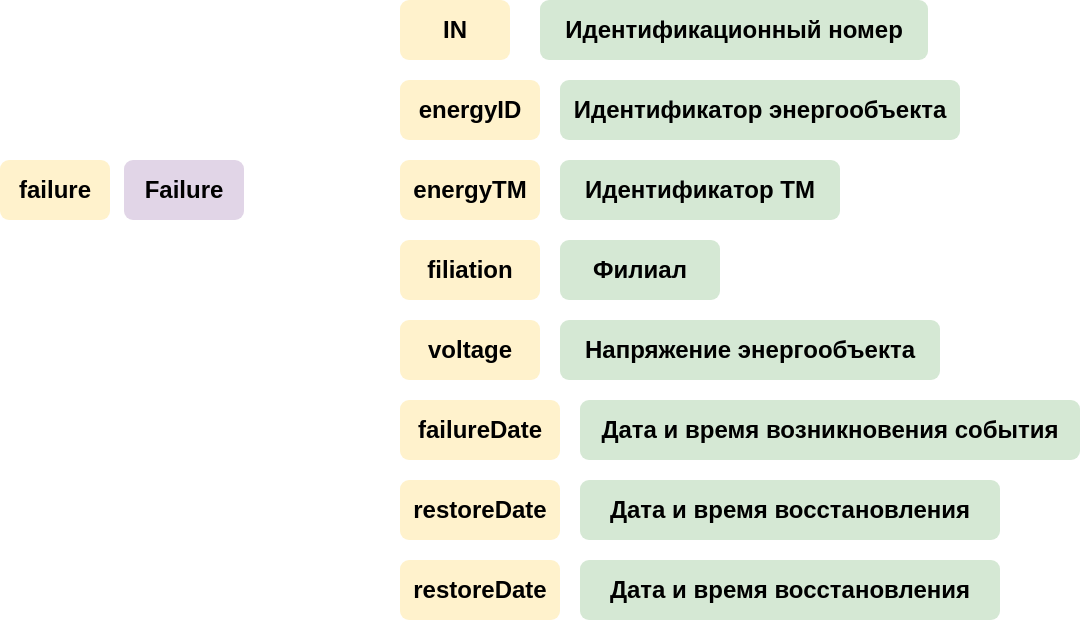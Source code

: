 <mxfile version="22.1.4" type="github">
  <diagram name="Page-1" id="HGPwwvY6KHSOpUENS4j6">
    <mxGraphModel dx="1725" dy="-766" grid="1" gridSize="10" guides="1" tooltips="1" connect="1" arrows="1" fold="1" page="1" pageScale="1" pageWidth="827" pageHeight="1169" math="0" shadow="0">
      <root>
        <mxCell id="0" />
        <mxCell id="1" parent="0" />
        <mxCell id="3-tNHXex5kVf7vj3LztI-1" value="failure" style="rounded=1;whiteSpace=wrap;html=1;fillColor=#fff2cc;strokeColor=none;fontStyle=1" vertex="1" parent="1">
          <mxGeometry x="-760" y="1450" width="55" height="30" as="geometry" />
        </mxCell>
        <mxCell id="3-tNHXex5kVf7vj3LztI-2" value="Failure" style="rounded=1;whiteSpace=wrap;html=1;fillColor=#e1d5e7;strokeColor=none;fontStyle=1" vertex="1" parent="1">
          <mxGeometry x="-698" y="1450" width="60" height="30" as="geometry" />
        </mxCell>
        <mxCell id="3-tNHXex5kVf7vj3LztI-3" value="IN" style="rounded=1;whiteSpace=wrap;html=1;fillColor=#fff2cc;strokeColor=none;fontStyle=1" vertex="1" parent="1">
          <mxGeometry x="-560" y="1370" width="55" height="30" as="geometry" />
        </mxCell>
        <mxCell id="3-tNHXex5kVf7vj3LztI-4" value="Идентификационный номер" style="rounded=1;whiteSpace=wrap;html=1;fillColor=#d5e8d4;strokeColor=none;fontStyle=1" vertex="1" parent="1">
          <mxGeometry x="-490" y="1370" width="194" height="30" as="geometry" />
        </mxCell>
        <mxCell id="3-tNHXex5kVf7vj3LztI-5" value="energyID" style="rounded=1;whiteSpace=wrap;html=1;fillColor=#fff2cc;strokeColor=none;fontStyle=1" vertex="1" parent="1">
          <mxGeometry x="-560" y="1410" width="70" height="30" as="geometry" />
        </mxCell>
        <mxCell id="3-tNHXex5kVf7vj3LztI-6" value="Идентификатор энергообъекта" style="rounded=1;whiteSpace=wrap;html=1;fillColor=#d5e8d4;strokeColor=none;fontStyle=1" vertex="1" parent="1">
          <mxGeometry x="-480" y="1410" width="200" height="30" as="geometry" />
        </mxCell>
        <mxCell id="3-tNHXex5kVf7vj3LztI-7" value="energyTM" style="rounded=1;whiteSpace=wrap;html=1;fillColor=#fff2cc;strokeColor=none;fontStyle=1" vertex="1" parent="1">
          <mxGeometry x="-560" y="1450" width="70" height="30" as="geometry" />
        </mxCell>
        <mxCell id="3-tNHXex5kVf7vj3LztI-8" value="Идентификатор ТМ" style="rounded=1;whiteSpace=wrap;html=1;fillColor=#d5e8d4;strokeColor=none;fontStyle=1" vertex="1" parent="1">
          <mxGeometry x="-480" y="1450" width="140" height="30" as="geometry" />
        </mxCell>
        <mxCell id="3-tNHXex5kVf7vj3LztI-9" value="filiation" style="rounded=1;whiteSpace=wrap;html=1;fillColor=#fff2cc;strokeColor=none;fontStyle=1" vertex="1" parent="1">
          <mxGeometry x="-560" y="1490" width="70" height="30" as="geometry" />
        </mxCell>
        <mxCell id="3-tNHXex5kVf7vj3LztI-10" value="Филиал" style="rounded=1;whiteSpace=wrap;html=1;fillColor=#d5e8d4;strokeColor=none;fontStyle=1" vertex="1" parent="1">
          <mxGeometry x="-480" y="1490" width="80" height="30" as="geometry" />
        </mxCell>
        <mxCell id="3-tNHXex5kVf7vj3LztI-11" value="voltage" style="rounded=1;whiteSpace=wrap;html=1;fillColor=#fff2cc;strokeColor=none;fontStyle=1" vertex="1" parent="1">
          <mxGeometry x="-560" y="1530" width="70" height="30" as="geometry" />
        </mxCell>
        <mxCell id="3-tNHXex5kVf7vj3LztI-12" value="Напряжение энергообъекта" style="rounded=1;whiteSpace=wrap;html=1;fillColor=#d5e8d4;strokeColor=none;fontStyle=1" vertex="1" parent="1">
          <mxGeometry x="-480" y="1530" width="190" height="30" as="geometry" />
        </mxCell>
        <mxCell id="3-tNHXex5kVf7vj3LztI-13" value="failureDate" style="rounded=1;whiteSpace=wrap;html=1;fillColor=#fff2cc;strokeColor=none;fontStyle=1" vertex="1" parent="1">
          <mxGeometry x="-560" y="1570" width="80" height="30" as="geometry" />
        </mxCell>
        <mxCell id="3-tNHXex5kVf7vj3LztI-14" value="Дата и время возникновения события" style="rounded=1;whiteSpace=wrap;html=1;fillColor=#d5e8d4;strokeColor=none;fontStyle=1" vertex="1" parent="1">
          <mxGeometry x="-470" y="1570" width="250" height="30" as="geometry" />
        </mxCell>
        <mxCell id="3-tNHXex5kVf7vj3LztI-15" value="restoreDate" style="rounded=1;whiteSpace=wrap;html=1;fillColor=#fff2cc;strokeColor=none;fontStyle=1" vertex="1" parent="1">
          <mxGeometry x="-560" y="1610" width="80" height="30" as="geometry" />
        </mxCell>
        <mxCell id="3-tNHXex5kVf7vj3LztI-16" value="Дата и время восстановления" style="rounded=1;whiteSpace=wrap;html=1;fillColor=#d5e8d4;strokeColor=none;fontStyle=1" vertex="1" parent="1">
          <mxGeometry x="-470" y="1610" width="210" height="30" as="geometry" />
        </mxCell>
        <mxCell id="3-tNHXex5kVf7vj3LztI-17" value="restoreDate" style="rounded=1;whiteSpace=wrap;html=1;fillColor=#fff2cc;strokeColor=none;fontStyle=1" vertex="1" parent="1">
          <mxGeometry x="-560" y="1650" width="80" height="30" as="geometry" />
        </mxCell>
        <mxCell id="3-tNHXex5kVf7vj3LztI-18" value="Дата и время восстановления" style="rounded=1;whiteSpace=wrap;html=1;fillColor=#d5e8d4;strokeColor=none;fontStyle=1" vertex="1" parent="1">
          <mxGeometry x="-470" y="1650" width="210" height="30" as="geometry" />
        </mxCell>
      </root>
    </mxGraphModel>
  </diagram>
</mxfile>
